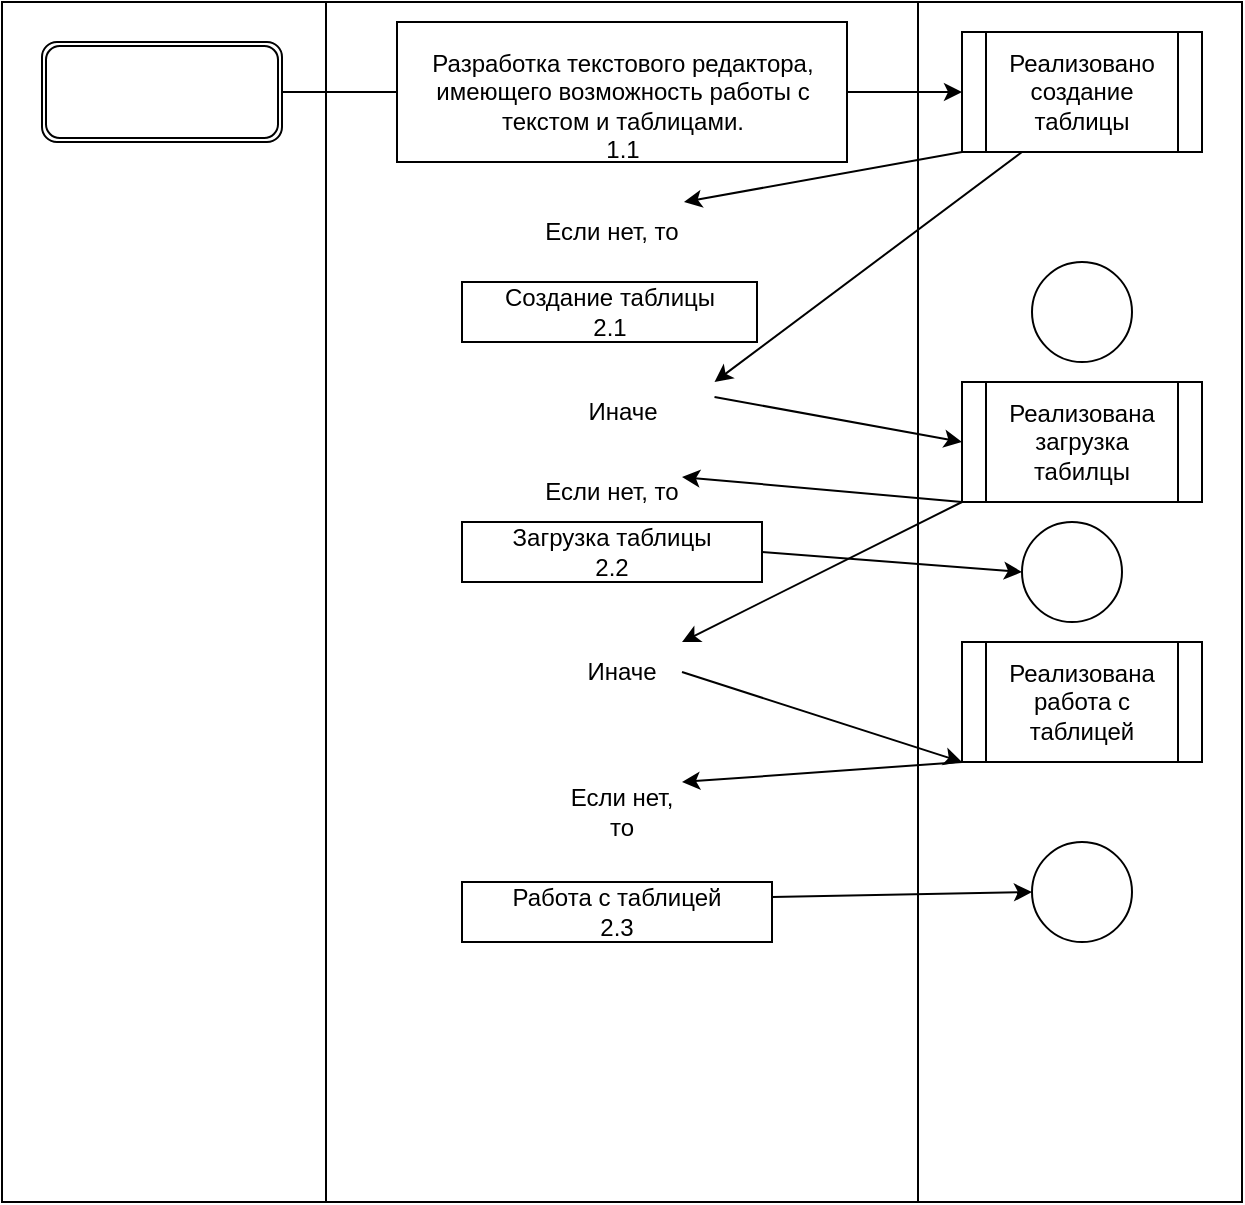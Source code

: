 <mxfile version="15.5.6" type="device"><diagram id="DumS1-_2aSATzSCNOUUA" name="Page-1"><mxGraphModel dx="1422" dy="780" grid="1" gridSize="10" guides="1" tooltips="1" connect="1" arrows="1" fold="1" page="1" pageScale="1" pageWidth="827" pageHeight="1169" math="0" shadow="0"><root><mxCell id="0"/><mxCell id="1" parent="0"/><mxCell id="aeD2lsS2BJGdRJN6cDtw-1" value="" style="shape=process;whiteSpace=wrap;html=1;backgroundOutline=1;size=0.262;" parent="1" vertex="1"><mxGeometry x="90" y="160" width="620" height="600" as="geometry"/></mxCell><mxCell id="aeD2lsS2BJGdRJN6cDtw-2" value="" style="shape=ext;double=1;rounded=1;whiteSpace=wrap;html=1;" parent="1" vertex="1"><mxGeometry x="110" y="180" width="120" height="50" as="geometry"/></mxCell><mxCell id="aeD2lsS2BJGdRJN6cDtw-3" value="&lt;br&gt;&lt;div&gt;&lt;span&gt;Разработка текстового редактора, имеющего возможность работы с текстом и таблицами.&lt;br&gt;1.1&lt;br&gt;&lt;/span&gt;&lt;/div&gt;" style="rounded=0;whiteSpace=wrap;html=1;" parent="1" vertex="1"><mxGeometry x="287.5" y="170" width="225" height="70" as="geometry"/></mxCell><mxCell id="aeD2lsS2BJGdRJN6cDtw-5" value="Реализовано создание таблицы" style="shape=process;whiteSpace=wrap;html=1;backgroundOutline=1;" parent="1" vertex="1"><mxGeometry x="570" y="175" width="120" height="60" as="geometry"/></mxCell><mxCell id="aeD2lsS2BJGdRJN6cDtw-7" value="Если нет, то" style="text;html=1;strokeColor=none;fillColor=none;align=center;verticalAlign=middle;whiteSpace=wrap;rounded=0;" parent="1" vertex="1"><mxGeometry x="321.5" y="260" width="146" height="30" as="geometry"/></mxCell><mxCell id="aeD2lsS2BJGdRJN6cDtw-8" value="&lt;div&gt;Создание таблицы&lt;/div&gt;&lt;div&gt;2.1&lt;/div&gt;" style="rounded=0;whiteSpace=wrap;html=1;" parent="1" vertex="1"><mxGeometry x="320" y="300" width="147.5" height="30" as="geometry"/></mxCell><mxCell id="aeD2lsS2BJGdRJN6cDtw-9" value="Реализована загрузка табилцы" style="shape=process;whiteSpace=wrap;html=1;backgroundOutline=1;" parent="1" vertex="1"><mxGeometry x="570" y="350" width="120" height="60" as="geometry"/></mxCell><mxCell id="aeD2lsS2BJGdRJN6cDtw-10" value="Иначе" style="text;html=1;strokeColor=none;fillColor=none;align=center;verticalAlign=middle;whiteSpace=wrap;rounded=0;" parent="1" vertex="1"><mxGeometry x="353.75" y="350" width="92.5" height="30" as="geometry"/></mxCell><mxCell id="aeD2lsS2BJGdRJN6cDtw-11" value="" style="endArrow=none;html=1;rounded=0;exitX=1;exitY=0.5;exitDx=0;exitDy=0;entryX=0;entryY=0.5;entryDx=0;entryDy=0;" parent="1" source="aeD2lsS2BJGdRJN6cDtw-2" target="aeD2lsS2BJGdRJN6cDtw-3" edge="1"><mxGeometry width="50" height="50" relative="1" as="geometry"><mxPoint x="260" y="210" as="sourcePoint"/><mxPoint x="310" y="160" as="targetPoint"/></mxGeometry></mxCell><mxCell id="aeD2lsS2BJGdRJN6cDtw-12" value="" style="endArrow=classic;html=1;rounded=0;exitX=1;exitY=0.5;exitDx=0;exitDy=0;entryX=0;entryY=0.5;entryDx=0;entryDy=0;" parent="1" source="aeD2lsS2BJGdRJN6cDtw-3" target="aeD2lsS2BJGdRJN6cDtw-5" edge="1"><mxGeometry width="50" height="50" relative="1" as="geometry"><mxPoint x="520" y="150" as="sourcePoint"/><mxPoint x="570" y="100" as="targetPoint"/></mxGeometry></mxCell><mxCell id="aeD2lsS2BJGdRJN6cDtw-13" value="" style="endArrow=classic;html=1;rounded=0;entryX=0.75;entryY=0;entryDx=0;entryDy=0;exitX=0;exitY=1;exitDx=0;exitDy=0;" parent="1" source="aeD2lsS2BJGdRJN6cDtw-5" target="aeD2lsS2BJGdRJN6cDtw-7" edge="1"><mxGeometry width="50" height="50" relative="1" as="geometry"><mxPoint x="510" y="260" as="sourcePoint"/><mxPoint x="560" y="210" as="targetPoint"/></mxGeometry></mxCell><mxCell id="aeD2lsS2BJGdRJN6cDtw-14" value="" style="endArrow=classic;html=1;rounded=0;entryX=1;entryY=0;entryDx=0;entryDy=0;exitX=0.25;exitY=1;exitDx=0;exitDy=0;" parent="1" source="aeD2lsS2BJGdRJN6cDtw-5" target="aeD2lsS2BJGdRJN6cDtw-10" edge="1"><mxGeometry width="50" height="50" relative="1" as="geometry"><mxPoint x="570" y="230" as="sourcePoint"/><mxPoint x="500" y="450" as="targetPoint"/></mxGeometry></mxCell><mxCell id="aeD2lsS2BJGdRJN6cDtw-15" value="" style="endArrow=classic;html=1;rounded=0;exitX=1;exitY=0.25;exitDx=0;exitDy=0;entryX=0;entryY=0.5;entryDx=0;entryDy=0;" parent="1" source="aeD2lsS2BJGdRJN6cDtw-10" target="aeD2lsS2BJGdRJN6cDtw-9" edge="1"><mxGeometry width="50" height="50" relative="1" as="geometry"><mxPoint x="550" y="430" as="sourcePoint"/><mxPoint x="600" y="380" as="targetPoint"/></mxGeometry></mxCell><mxCell id="aeD2lsS2BJGdRJN6cDtw-16" value="Если нет, то" style="text;html=1;strokeColor=none;fillColor=none;align=center;verticalAlign=middle;whiteSpace=wrap;rounded=0;" parent="1" vertex="1"><mxGeometry x="360" y="390" width="70" height="30" as="geometry"/></mxCell><mxCell id="aeD2lsS2BJGdRJN6cDtw-17" value="" style="endArrow=classic;html=1;rounded=0;exitX=0;exitY=1;exitDx=0;exitDy=0;entryX=1;entryY=0.25;entryDx=0;entryDy=0;" parent="1" source="aeD2lsS2BJGdRJN6cDtw-9" target="aeD2lsS2BJGdRJN6cDtw-16" edge="1"><mxGeometry width="50" height="50" relative="1" as="geometry"><mxPoint x="480" y="480" as="sourcePoint"/><mxPoint x="530" y="430" as="targetPoint"/></mxGeometry></mxCell><mxCell id="aeD2lsS2BJGdRJN6cDtw-18" value="&lt;div&gt;Загрузка таблицы&lt;/div&gt;&lt;div&gt;2.2&lt;br&gt;&lt;/div&gt;" style="rounded=0;whiteSpace=wrap;html=1;" parent="1" vertex="1"><mxGeometry x="320" y="420" width="150" height="30" as="geometry"/></mxCell><mxCell id="aeD2lsS2BJGdRJN6cDtw-19" value="Иначе" style="text;html=1;strokeColor=none;fillColor=none;align=center;verticalAlign=middle;whiteSpace=wrap;rounded=0;" parent="1" vertex="1"><mxGeometry x="370" y="480" width="60" height="30" as="geometry"/></mxCell><mxCell id="aeD2lsS2BJGdRJN6cDtw-21" value="" style="endArrow=classic;html=1;rounded=0;entryX=1;entryY=0;entryDx=0;entryDy=0;startArrow=none;" parent="1" target="aeD2lsS2BJGdRJN6cDtw-19" edge="1"><mxGeometry width="50" height="50" relative="1" as="geometry"><mxPoint x="570" y="410" as="sourcePoint"/><mxPoint x="590" y="570" as="targetPoint"/></mxGeometry></mxCell><mxCell id="aeD2lsS2BJGdRJN6cDtw-22" value="Реализована работа с таблицей" style="shape=process;whiteSpace=wrap;html=1;backgroundOutline=1;" parent="1" vertex="1"><mxGeometry x="570" y="480" width="120" height="60" as="geometry"/></mxCell><mxCell id="aeD2lsS2BJGdRJN6cDtw-23" value="" style="endArrow=classic;html=1;rounded=0;exitX=1;exitY=0.5;exitDx=0;exitDy=0;entryX=0;entryY=1;entryDx=0;entryDy=0;" parent="1" source="aeD2lsS2BJGdRJN6cDtw-19" target="aeD2lsS2BJGdRJN6cDtw-22" edge="1"><mxGeometry width="50" height="50" relative="1" as="geometry"><mxPoint x="500" y="570" as="sourcePoint"/><mxPoint x="550" y="520" as="targetPoint"/></mxGeometry></mxCell><mxCell id="aeD2lsS2BJGdRJN6cDtw-24" value="Если нет, то" style="text;html=1;strokeColor=none;fillColor=none;align=center;verticalAlign=middle;whiteSpace=wrap;rounded=0;" parent="1" vertex="1"><mxGeometry x="370" y="550" width="60" height="30" as="geometry"/></mxCell><mxCell id="aeD2lsS2BJGdRJN6cDtw-25" value="Работа с таблицей&lt;br&gt;2.3" style="rounded=0;whiteSpace=wrap;html=1;" parent="1" vertex="1"><mxGeometry x="320" y="600" width="155" height="30" as="geometry"/></mxCell><mxCell id="aeD2lsS2BJGdRJN6cDtw-29" value="" style="endArrow=classic;html=1;rounded=0;entryX=1;entryY=0;entryDx=0;entryDy=0;exitX=0;exitY=1;exitDx=0;exitDy=0;" parent="1" source="aeD2lsS2BJGdRJN6cDtw-22" target="aeD2lsS2BJGdRJN6cDtw-24" edge="1"><mxGeometry width="50" height="50" relative="1" as="geometry"><mxPoint x="610" y="560" as="sourcePoint"/><mxPoint x="660" y="510" as="targetPoint"/></mxGeometry></mxCell><mxCell id="tFO7NhLAvfeCecz8AfZN-1" value="" style="endArrow=classic;html=1;rounded=0;exitX=1;exitY=0.25;exitDx=0;exitDy=0;entryX=0;entryY=0.5;entryDx=0;entryDy=0;" edge="1" parent="1" source="aeD2lsS2BJGdRJN6cDtw-25" target="tFO7NhLAvfeCecz8AfZN-2"><mxGeometry width="50" height="50" relative="1" as="geometry"><mxPoint x="560" y="580" as="sourcePoint"/><mxPoint x="610" y="530" as="targetPoint"/></mxGeometry></mxCell><mxCell id="tFO7NhLAvfeCecz8AfZN-2" value="" style="ellipse;whiteSpace=wrap;html=1;aspect=fixed;" vertex="1" parent="1"><mxGeometry x="605" y="580" width="50" height="50" as="geometry"/></mxCell><mxCell id="tFO7NhLAvfeCecz8AfZN-3" value="" style="ellipse;whiteSpace=wrap;html=1;aspect=fixed;" vertex="1" parent="1"><mxGeometry x="605" y="290" width="50" height="50" as="geometry"/></mxCell><mxCell id="tFO7NhLAvfeCecz8AfZN-4" value="" style="ellipse;whiteSpace=wrap;html=1;aspect=fixed;" vertex="1" parent="1"><mxGeometry x="600" y="420" width="50" height="50" as="geometry"/></mxCell><mxCell id="tFO7NhLAvfeCecz8AfZN-6" value="" style="endArrow=classic;html=1;rounded=0;exitX=1;exitY=0.5;exitDx=0;exitDy=0;entryX=0;entryY=0.5;entryDx=0;entryDy=0;" edge="1" parent="1" source="aeD2lsS2BJGdRJN6cDtw-18" target="tFO7NhLAvfeCecz8AfZN-4"><mxGeometry width="50" height="50" relative="1" as="geometry"><mxPoint x="580" y="460" as="sourcePoint"/><mxPoint x="630" y="410" as="targetPoint"/></mxGeometry></mxCell></root></mxGraphModel></diagram></mxfile>